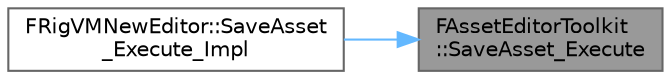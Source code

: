 digraph "FAssetEditorToolkit::SaveAsset_Execute"
{
 // INTERACTIVE_SVG=YES
 // LATEX_PDF_SIZE
  bgcolor="transparent";
  edge [fontname=Helvetica,fontsize=10,labelfontname=Helvetica,labelfontsize=10];
  node [fontname=Helvetica,fontsize=10,shape=box,height=0.2,width=0.4];
  rankdir="RL";
  Node1 [id="Node000001",label="FAssetEditorToolkit\l::SaveAsset_Execute",height=0.2,width=0.4,color="gray40", fillcolor="grey60", style="filled", fontcolor="black",tooltip="Called when \"Save\" is clicked for this asset."];
  Node1 -> Node2 [id="edge1_Node000001_Node000002",dir="back",color="steelblue1",style="solid",tooltip=" "];
  Node2 [id="Node000002",label="FRigVMNewEditor::SaveAsset\l_Execute_Impl",height=0.2,width=0.4,color="grey40", fillcolor="white", style="filled",URL="$d0/d32/classFRigVMNewEditor.html#ae4adfbeaf372717ab769361db6a18f5c",tooltip=" "];
}
